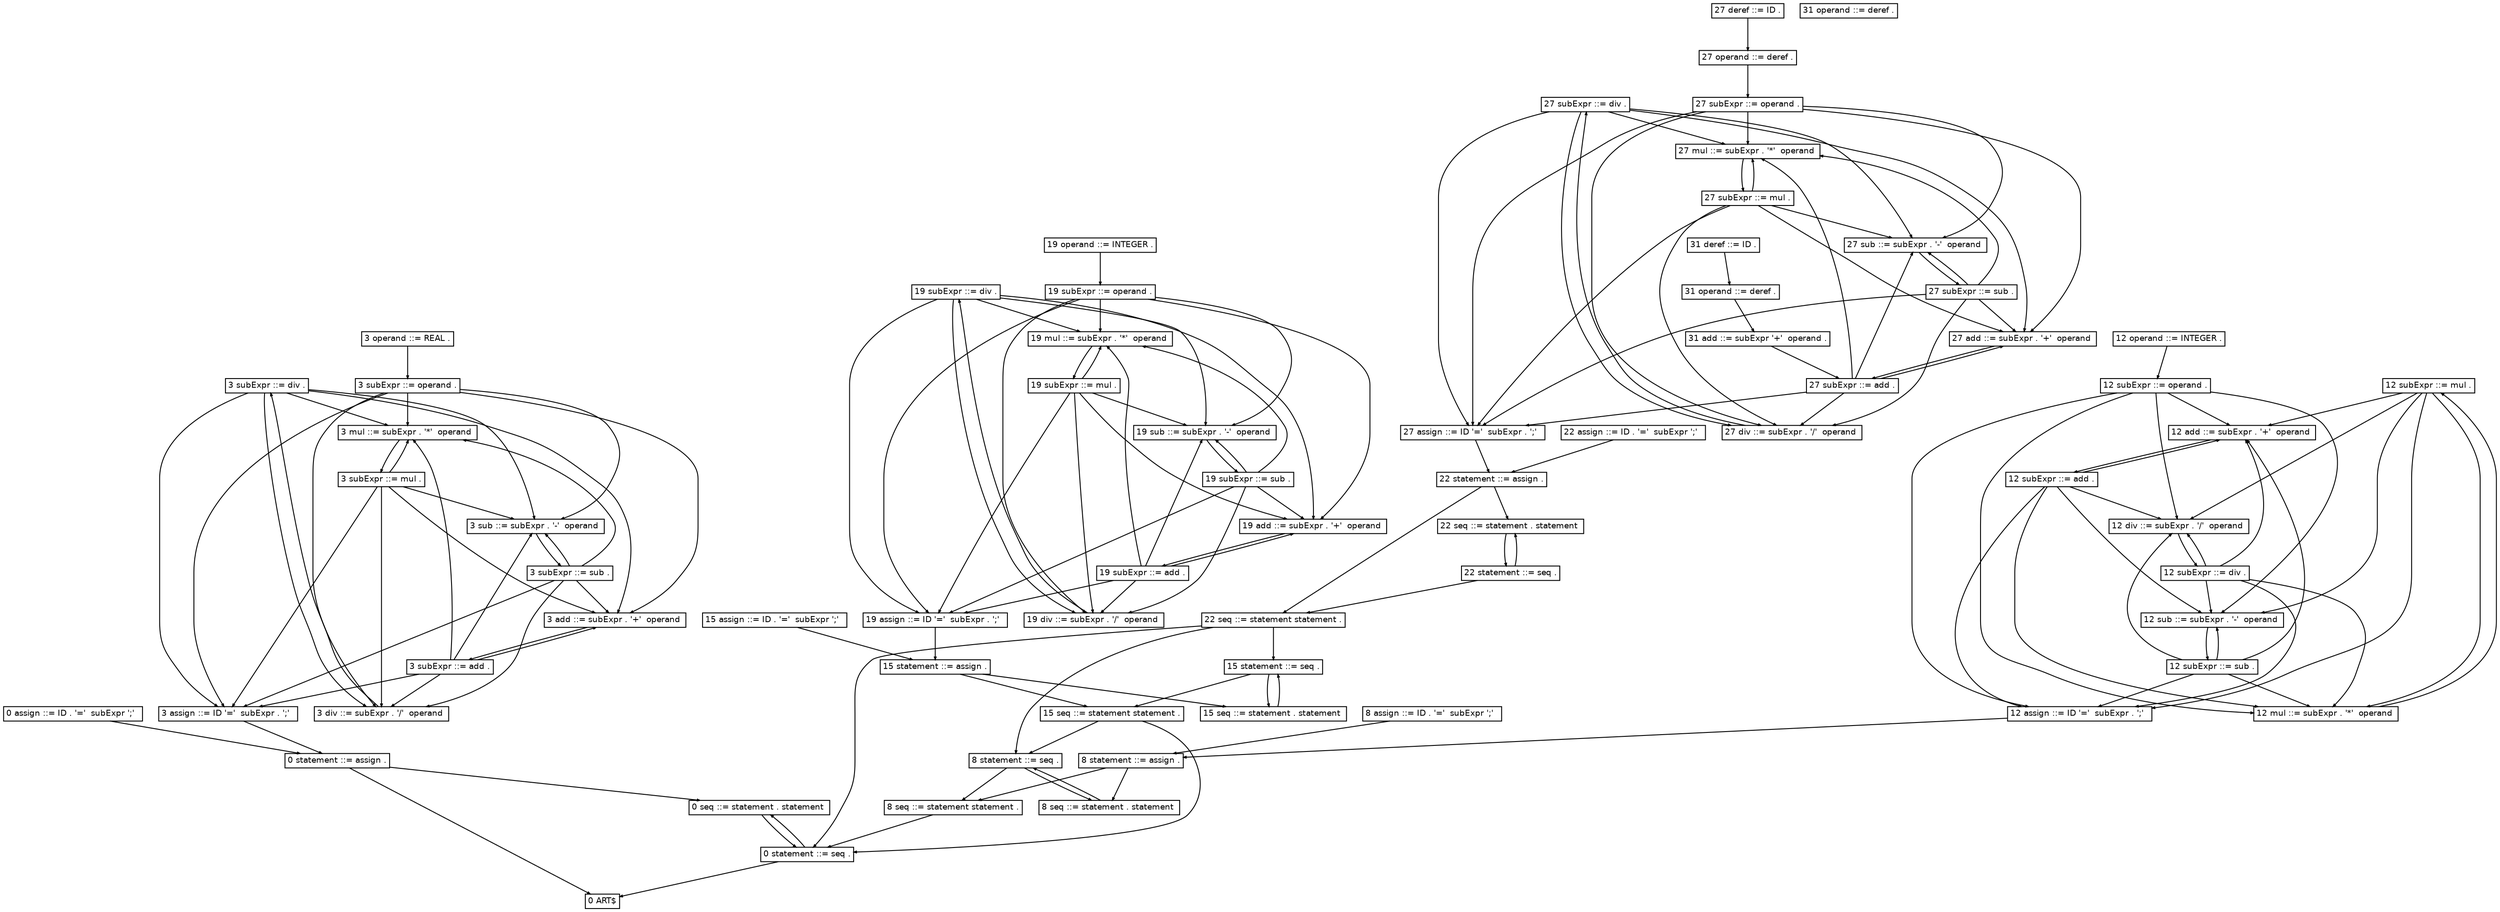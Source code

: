 digraph "Graph from GLL parser"{
graph[ordering=out]
node[fontname=Helvetica fontsize=9 shape=box height=0 width=0 margin=0.04]
edge[arrowsize=0.3]
"0 ART$"[]
"null"[ label = "0 assign ::= ID . '='  subExpr ';'  "]
"null"[ label = "0 seq ::= statement . statement "]
"null"[ label = "0 statement ::= seq ."]
"null"[ label = "0 statement ::= assign ."]
"null"[ label = "3 add ::= subExpr . '+'  operand "]
"null"[ label = "3 assign ::= ID '='  subExpr . ';'  "]
"null"[ label = "3 div ::= subExpr . '/'  operand "]
"null"[ label = "3 mul ::= subExpr . '*'  operand "]
"null"[ label = "3 operand ::= REAL ."]
"null"[ label = "3 sub ::= subExpr . '-'  operand "]
"null"[ label = "3 subExpr ::= operand ."]
"null"[ label = "3 subExpr ::= sub ."]
"null"[ label = "3 subExpr ::= add ."]
"null"[ label = "3 subExpr ::= mul ."]
"null"[ label = "3 subExpr ::= div ."]
"null"[ label = "8 assign ::= ID . '='  subExpr ';'  "]
"null"[ label = "8 seq ::= statement . statement "]
"null"[ label = "8 seq ::= statement statement ."]
"null"[ label = "8 statement ::= seq ."]
"null"[ label = "8 statement ::= assign ."]
"null"[ label = "12 add ::= subExpr . '+'  operand "]
"null"[ label = "12 assign ::= ID '='  subExpr . ';'  "]
"null"[ label = "12 div ::= subExpr . '/'  operand "]
"null"[ label = "12 mul ::= subExpr . '*'  operand "]
"null"[ label = "12 operand ::= INTEGER ."]
"null"[ label = "12 sub ::= subExpr . '-'  operand "]
"null"[ label = "12 subExpr ::= operand ."]
"null"[ label = "12 subExpr ::= sub ."]
"null"[ label = "12 subExpr ::= add ."]
"null"[ label = "12 subExpr ::= mul ."]
"null"[ label = "12 subExpr ::= div ."]
"null"[ label = "15 assign ::= ID . '='  subExpr ';'  "]
"null"[ label = "15 seq ::= statement . statement "]
"null"[ label = "15 seq ::= statement statement ."]
"null"[ label = "15 statement ::= seq ."]
"null"[ label = "15 statement ::= assign ."]
"null"[ label = "19 add ::= subExpr . '+'  operand "]
"null"[ label = "19 assign ::= ID '='  subExpr . ';'  "]
"null"[ label = "19 div ::= subExpr . '/'  operand "]
"null"[ label = "19 mul ::= subExpr . '*'  operand "]
"null"[ label = "19 operand ::= INTEGER ."]
"null"[ label = "19 sub ::= subExpr . '-'  operand "]
"null"[ label = "19 subExpr ::= operand ."]
"null"[ label = "19 subExpr ::= sub ."]
"null"[ label = "19 subExpr ::= add ."]
"null"[ label = "19 subExpr ::= mul ."]
"null"[ label = "19 subExpr ::= div ."]
"null"[ label = "22 assign ::= ID . '='  subExpr ';'  "]
"null"[ label = "22 seq ::= statement . statement "]
"null"[ label = "22 seq ::= statement statement ."]
"null"[ label = "22 statement ::= seq ."]
"null"[ label = "22 statement ::= assign ."]
"null"[ label = "27 add ::= subExpr . '+'  operand "]
"null"[ label = "27 assign ::= ID '='  subExpr . ';'  "]
"null"[ label = "27 deref ::= ID ."]
"null"[ label = "27 div ::= subExpr . '/'  operand "]
"null"[ label = "27 mul ::= subExpr . '*'  operand "]
"null"[ label = "27 operand ::= deref ."]
"null"[ label = "27 sub ::= subExpr . '-'  operand "]
"null"[ label = "27 subExpr ::= operand ."]
"null"[ label = "27 subExpr ::= sub ."]
"null"[ label = "27 subExpr ::= add ."]
"null"[ label = "27 subExpr ::= mul ."]
"null"[ label = "27 subExpr ::= div ."]
"null"[ label = "31 add ::= subExpr '+'  operand ."]
"null"[ label = "31 deref ::= ID ."]
"null"[ label = "31 operand ::= deref ."]
"12 subExpr ::= mul ."->"12 add ::= subExpr . '+'  operand " []
"12 subExpr ::= add ."->"12 mul ::= subExpr . '*'  operand " []
"12 subExpr ::= sub ."->"12 div ::= subExpr . '/'  operand " []
"12 subExpr ::= div ."->"12 sub ::= subExpr . '-'  operand " []
"0 statement ::= assign ."->"0 ART$" []
"12 subExpr ::= operand ."->"12 assign ::= ID '='  subExpr . ';'  " []
"0 statement ::= seq ."->"0 ART$" []
"0 assign ::= ID . '='  subExpr ';'  "->"0 statement ::= assign ." []
"12 subExpr ::= add ."->"12 add ::= subExpr . '+'  operand " []
"12 add ::= subExpr . '+'  operand "->"12 subExpr ::= add ." []
"12 subExpr ::= sub ."->"12 mul ::= subExpr . '*'  operand " []
"12 subExpr ::= mul ."->"12 sub ::= subExpr . '-'  operand " []
"12 subExpr ::= operand ."->"12 div ::= subExpr . '/'  operand " []
"0 statement ::= assign ."->"0 seq ::= statement . statement " []
"0 statement ::= seq ."->"0 seq ::= statement . statement " []
"0 seq ::= statement . statement "->"0 statement ::= seq ." []
"12 subExpr ::= add ."->"12 sub ::= subExpr . '-'  operand " []
"12 subExpr ::= sub ."->"12 add ::= subExpr . '+'  operand " []
"12 subExpr ::= operand ."->"12 mul ::= subExpr . '*'  operand " []
"3 assign ::= ID '='  subExpr . ';'  "->"0 statement ::= assign ." []
"12 subExpr ::= sub ."->"12 sub ::= subExpr . '-'  operand " []
"12 sub ::= subExpr . '-'  operand "->"12 subExpr ::= sub ." []
"12 subExpr ::= operand ."->"12 add ::= subExpr . '+'  operand " []
"15 seq ::= statement statement ."->"8 statement ::= seq ." []
"12 subExpr ::= operand ."->"12 sub ::= subExpr . '-'  operand " []
"3 subExpr ::= div ."->"3 assign ::= ID '='  subExpr . ';'  " []
"22 seq ::= statement statement ."->"0 statement ::= seq ." []
"12 operand ::= INTEGER ."->"12 subExpr ::= operand ." []
"3 subExpr ::= div ."->"3 div ::= subExpr . '/'  operand " []
"3 div ::= subExpr . '/'  operand "->"3 subExpr ::= div ." []
"3 subExpr ::= mul ."->"3 assign ::= ID '='  subExpr . ';'  " []
"3 subExpr ::= div ."->"3 mul ::= subExpr . '*'  operand " []
"3 subExpr ::= mul ."->"3 div ::= subExpr . '/'  operand " []
"3 subExpr ::= add ."->"3 assign ::= ID '='  subExpr . ';'  " []
"3 subExpr ::= mul ."->"3 mul ::= subExpr . '*'  operand " []
"3 mul ::= subExpr . '*'  operand "->"3 subExpr ::= mul ." []
"3 subExpr ::= add ."->"3 div ::= subExpr . '/'  operand " []
"3 subExpr ::= div ."->"3 add ::= subExpr . '+'  operand " []
"3 subExpr ::= sub ."->"3 assign ::= ID '='  subExpr . ';'  " []
"3 subExpr ::= mul ."->"3 add ::= subExpr . '+'  operand " []
"3 subExpr ::= add ."->"3 mul ::= subExpr . '*'  operand " []
"22 statement ::= assign ."->"22 seq ::= statement statement ." []
"3 subExpr ::= sub ."->"3 div ::= subExpr . '/'  operand " []
"3 subExpr ::= div ."->"3 sub ::= subExpr . '-'  operand " []
"3 subExpr ::= operand ."->"3 assign ::= ID '='  subExpr . ';'  " []
"22 statement ::= seq ."->"22 seq ::= statement statement ." []
"22 assign ::= ID . '='  subExpr ';'  "->"22 statement ::= assign ." []
"3 subExpr ::= add ."->"3 add ::= subExpr . '+'  operand " []
"3 add ::= subExpr . '+'  operand "->"3 subExpr ::= add ." []
"3 subExpr ::= sub ."->"3 mul ::= subExpr . '*'  operand " []
"3 subExpr ::= mul ."->"3 sub ::= subExpr . '-'  operand " []
"22 statement ::= assign ."->"22 seq ::= statement . statement " []
"3 subExpr ::= operand ."->"3 div ::= subExpr . '/'  operand " []
"22 statement ::= seq ."->"22 seq ::= statement . statement " []
"22 seq ::= statement . statement "->"22 statement ::= seq ." []
"3 subExpr ::= add ."->"3 sub ::= subExpr . '-'  operand " []
"3 subExpr ::= sub ."->"3 add ::= subExpr . '+'  operand " []
"3 subExpr ::= operand ."->"3 mul ::= subExpr . '*'  operand " []
"27 assign ::= ID '='  subExpr . ';'  "->"22 statement ::= assign ." []
"3 subExpr ::= sub ."->"3 sub ::= subExpr . '-'  operand " []
"3 sub ::= subExpr . '-'  operand "->"3 subExpr ::= sub ." []
"3 subExpr ::= operand ."->"3 add ::= subExpr . '+'  operand " []
"8 seq ::= statement statement ."->"0 statement ::= seq ." []
"3 subExpr ::= operand ."->"3 sub ::= subExpr . '-'  operand " []
"27 subExpr ::= div ."->"27 assign ::= ID '='  subExpr . ';'  " []
"3 operand ::= REAL ."->"3 subExpr ::= operand ." []
"27 subExpr ::= div ."->"27 div ::= subExpr . '/'  operand " []
"27 div ::= subExpr . '/'  operand "->"27 subExpr ::= div ." []
"27 subExpr ::= mul ."->"27 assign ::= ID '='  subExpr . ';'  " []
"27 subExpr ::= div ."->"27 mul ::= subExpr . '*'  operand " []
"27 subExpr ::= mul ."->"27 div ::= subExpr . '/'  operand " []
"27 subExpr ::= add ."->"27 assign ::= ID '='  subExpr . ';'  " []
"15 statement ::= assign ."->"15 seq ::= statement statement ." []
"27 subExpr ::= mul ."->"27 mul ::= subExpr . '*'  operand " []
"27 mul ::= subExpr . '*'  operand "->"27 subExpr ::= mul ." []
"27 subExpr ::= add ."->"27 div ::= subExpr . '/'  operand " []
"27 subExpr ::= div ."->"27 add ::= subExpr . '+'  operand " []
"15 statement ::= seq ."->"15 seq ::= statement statement ." []
"27 subExpr ::= sub ."->"27 assign ::= ID '='  subExpr . ';'  " []
"22 seq ::= statement statement ."->"8 statement ::= seq ." []
"15 assign ::= ID . '='  subExpr ';'  "->"15 statement ::= assign ." []
"15 statement ::= assign ."->"15 seq ::= statement . statement " []
"27 subExpr ::= mul ."->"27 add ::= subExpr . '+'  operand " []
"27 subExpr ::= add ."->"27 mul ::= subExpr . '*'  operand " []
"27 subExpr ::= sub ."->"27 div ::= subExpr . '/'  operand " []
"27 subExpr ::= div ."->"27 sub ::= subExpr . '-'  operand " []
"15 statement ::= seq ."->"15 seq ::= statement . statement " []
"15 seq ::= statement . statement "->"15 statement ::= seq ." []
"27 subExpr ::= operand ."->"27 assign ::= ID '='  subExpr . ';'  " []
"27 subExpr ::= add ."->"27 add ::= subExpr . '+'  operand " []
"27 add ::= subExpr . '+'  operand "->"27 subExpr ::= add ." []
"19 assign ::= ID '='  subExpr . ';'  "->"15 statement ::= assign ." []
"27 subExpr ::= sub ."->"27 mul ::= subExpr . '*'  operand " []
"27 subExpr ::= mul ."->"27 sub ::= subExpr . '-'  operand " []
"27 subExpr ::= operand ."->"27 div ::= subExpr . '/'  operand " []
"27 subExpr ::= add ."->"27 sub ::= subExpr . '-'  operand " []
"27 subExpr ::= sub ."->"27 add ::= subExpr . '+'  operand " []
"27 subExpr ::= operand ."->"27 mul ::= subExpr . '*'  operand " []
"27 subExpr ::= sub ."->"27 sub ::= subExpr . '-'  operand " []
"27 sub ::= subExpr . '-'  operand "->"27 subExpr ::= sub ." []
"27 subExpr ::= operand ."->"27 add ::= subExpr . '+'  operand " []
"19 subExpr ::= div ."->"19 assign ::= ID '='  subExpr . ';'  " []
"27 subExpr ::= operand ."->"27 sub ::= subExpr . '-'  operand " []
"19 subExpr ::= div ."->"19 div ::= subExpr . '/'  operand " []
"19 div ::= subExpr . '/'  operand "->"19 subExpr ::= div ." []
"19 subExpr ::= mul ."->"19 assign ::= ID '='  subExpr . ';'  " []
"19 subExpr ::= div ."->"19 mul ::= subExpr . '*'  operand " []
"19 subExpr ::= mul ."->"19 div ::= subExpr . '/'  operand " []
"19 subExpr ::= add ."->"19 assign ::= ID '='  subExpr . ';'  " []
"27 operand ::= deref ."->"27 subExpr ::= operand ." []
"27 deref ::= ID ."->"27 operand ::= deref ." []
"8 statement ::= assign ."->"8 seq ::= statement statement ." []
"19 subExpr ::= mul ."->"19 mul ::= subExpr . '*'  operand " []
"19 mul ::= subExpr . '*'  operand "->"19 subExpr ::= mul ." []
"19 subExpr ::= add ."->"19 div ::= subExpr . '/'  operand " []
"19 subExpr ::= div ."->"19 add ::= subExpr . '+'  operand " []
"8 statement ::= seq ."->"8 seq ::= statement statement ." []
"19 subExpr ::= sub ."->"19 assign ::= ID '='  subExpr . ';'  " []
"8 assign ::= ID . '='  subExpr ';'  "->"8 statement ::= assign ." []
"31 add ::= subExpr '+'  operand ."->"27 subExpr ::= add ." []
"8 statement ::= assign ."->"8 seq ::= statement . statement " []
"19 subExpr ::= mul ."->"19 add ::= subExpr . '+'  operand " []
"19 subExpr ::= add ."->"19 mul ::= subExpr . '*'  operand " []
"15 seq ::= statement statement ."->"0 statement ::= seq ." []
"19 subExpr ::= sub ."->"19 div ::= subExpr . '/'  operand " []
"19 subExpr ::= div ."->"19 sub ::= subExpr . '-'  operand " []
"8 statement ::= seq ."->"8 seq ::= statement . statement " []
"8 seq ::= statement . statement "->"8 statement ::= seq ." []
"19 subExpr ::= operand ."->"19 assign ::= ID '='  subExpr . ';'  " []
"19 subExpr ::= add ."->"19 add ::= subExpr . '+'  operand " []
"19 add ::= subExpr . '+'  operand "->"19 subExpr ::= add ." []
"12 assign ::= ID '='  subExpr . ';'  "->"8 statement ::= assign ." []
"19 subExpr ::= sub ."->"19 mul ::= subExpr . '*'  operand " []
"19 subExpr ::= mul ."->"19 sub ::= subExpr . '-'  operand " []
"19 subExpr ::= operand ."->"19 div ::= subExpr . '/'  operand " []
"19 subExpr ::= add ."->"19 sub ::= subExpr . '-'  operand " []
"19 subExpr ::= sub ."->"19 add ::= subExpr . '+'  operand " []
"19 subExpr ::= operand ."->"19 mul ::= subExpr . '*'  operand " []
"19 subExpr ::= sub ."->"19 sub ::= subExpr . '-'  operand " []
"19 sub ::= subExpr . '-'  operand "->"19 subExpr ::= sub ." []
"19 subExpr ::= operand ."->"19 add ::= subExpr . '+'  operand " []
"12 subExpr ::= div ."->"12 assign ::= ID '='  subExpr . ';'  " []
"19 subExpr ::= operand ."->"19 sub ::= subExpr . '-'  operand " []
"22 seq ::= statement statement ."->"15 statement ::= seq ." []
"12 subExpr ::= div ."->"12 div ::= subExpr . '/'  operand " []
"12 div ::= subExpr . '/'  operand "->"12 subExpr ::= div ." []
"12 subExpr ::= mul ."->"12 assign ::= ID '='  subExpr . ';'  " []
"12 subExpr ::= div ."->"12 mul ::= subExpr . '*'  operand " []
"12 subExpr ::= mul ."->"12 div ::= subExpr . '/'  operand " []
"12 subExpr ::= add ."->"12 assign ::= ID '='  subExpr . ';'  " []
"19 operand ::= INTEGER ."->"19 subExpr ::= operand ." []
"31 operand ::= deref ."->"31 add ::= subExpr '+'  operand ." []
"12 subExpr ::= mul ."->"12 mul ::= subExpr . '*'  operand " []
"12 mul ::= subExpr . '*'  operand "->"12 subExpr ::= mul ." []
"31 deref ::= ID ."->"31 operand ::= deref ." []
"12 subExpr ::= add ."->"12 div ::= subExpr . '/'  operand " []
"12 subExpr ::= div ."->"12 add ::= subExpr . '+'  operand " []
"12 subExpr ::= sub ."->"12 assign ::= ID '='  subExpr . ';'  " []
}
